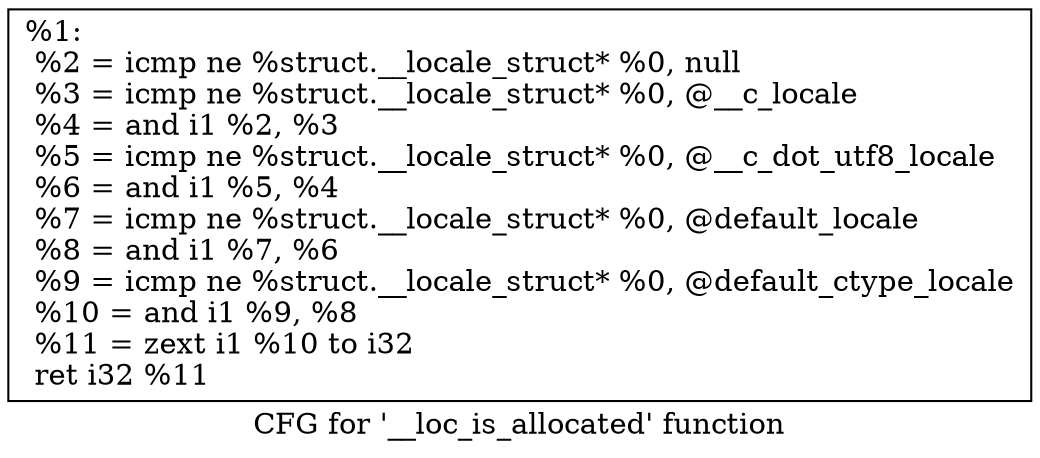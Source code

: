 digraph "CFG for '__loc_is_allocated' function" {
	label="CFG for '__loc_is_allocated' function";

	Node0x191d1b0 [shape=record,label="{%1:\l  %2 = icmp ne %struct.__locale_struct* %0, null\l  %3 = icmp ne %struct.__locale_struct* %0, @__c_locale\l  %4 = and i1 %2, %3\l  %5 = icmp ne %struct.__locale_struct* %0, @__c_dot_utf8_locale\l  %6 = and i1 %5, %4\l  %7 = icmp ne %struct.__locale_struct* %0, @default_locale\l  %8 = and i1 %7, %6\l  %9 = icmp ne %struct.__locale_struct* %0, @default_ctype_locale\l  %10 = and i1 %9, %8\l  %11 = zext i1 %10 to i32\l  ret i32 %11\l}"];
}
